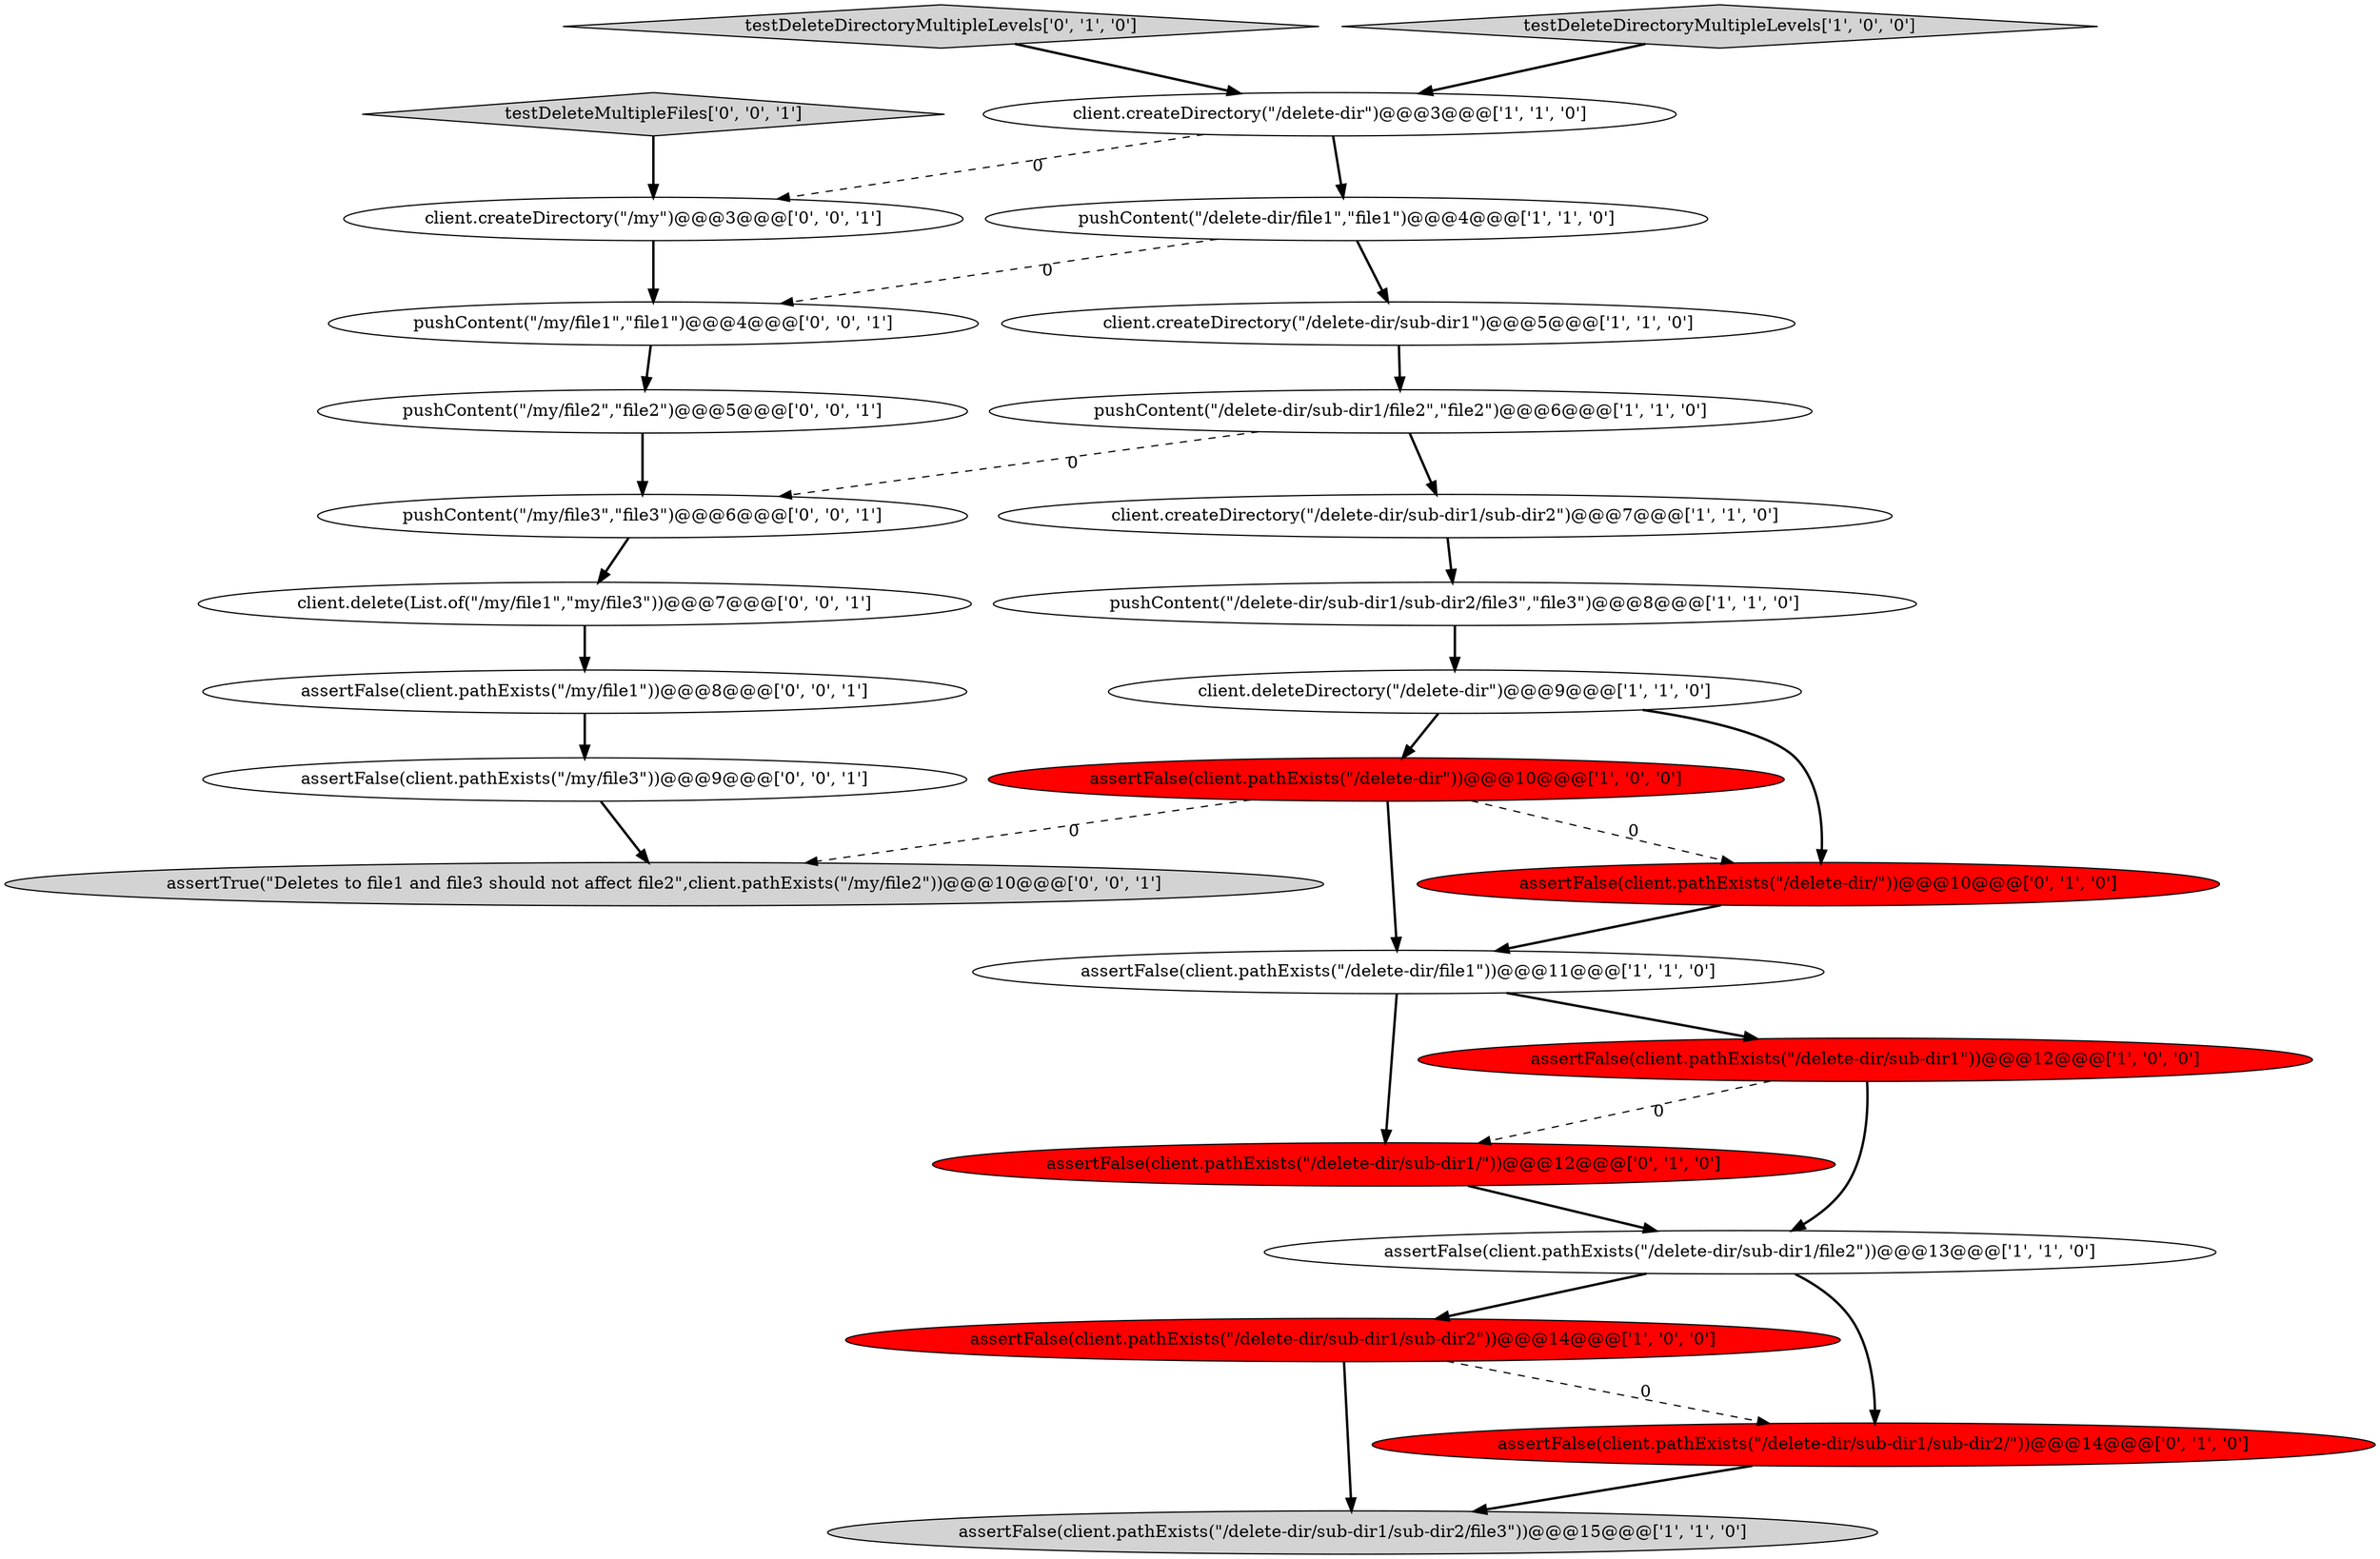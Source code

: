 digraph {
25 [style = filled, label = "assertFalse(client.pathExists(\"/my/file3\"))@@@9@@@['0', '0', '1']", fillcolor = white, shape = ellipse image = "AAA0AAABBB3BBB"];
19 [style = filled, label = "assertFalse(client.pathExists(\"/my/file1\"))@@@8@@@['0', '0', '1']", fillcolor = white, shape = ellipse image = "AAA0AAABBB3BBB"];
16 [style = filled, label = "assertFalse(client.pathExists(\"/delete-dir/sub-dir1/\"))@@@12@@@['0', '1', '0']", fillcolor = red, shape = ellipse image = "AAA1AAABBB2BBB"];
13 [style = filled, label = "client.createDirectory(\"/delete-dir\")@@@3@@@['1', '1', '0']", fillcolor = white, shape = ellipse image = "AAA0AAABBB1BBB"];
0 [style = filled, label = "assertFalse(client.pathExists(\"/delete-dir/sub-dir1\"))@@@12@@@['1', '0', '0']", fillcolor = red, shape = ellipse image = "AAA1AAABBB1BBB"];
20 [style = filled, label = "testDeleteMultipleFiles['0', '0', '1']", fillcolor = lightgray, shape = diamond image = "AAA0AAABBB3BBB"];
21 [style = filled, label = "client.delete(List.of(\"/my/file1\",\"my/file3\"))@@@7@@@['0', '0', '1']", fillcolor = white, shape = ellipse image = "AAA0AAABBB3BBB"];
4 [style = filled, label = "assertFalse(client.pathExists(\"/delete-dir/sub-dir1/sub-dir2\"))@@@14@@@['1', '0', '0']", fillcolor = red, shape = ellipse image = "AAA1AAABBB1BBB"];
5 [style = filled, label = "pushContent(\"/delete-dir/file1\",\"file1\")@@@4@@@['1', '1', '0']", fillcolor = white, shape = ellipse image = "AAA0AAABBB1BBB"];
17 [style = filled, label = "testDeleteDirectoryMultipleLevels['0', '1', '0']", fillcolor = lightgray, shape = diamond image = "AAA0AAABBB2BBB"];
6 [style = filled, label = "client.deleteDirectory(\"/delete-dir\")@@@9@@@['1', '1', '0']", fillcolor = white, shape = ellipse image = "AAA0AAABBB1BBB"];
10 [style = filled, label = "assertFalse(client.pathExists(\"/delete-dir/sub-dir1/file2\"))@@@13@@@['1', '1', '0']", fillcolor = white, shape = ellipse image = "AAA0AAABBB1BBB"];
3 [style = filled, label = "pushContent(\"/delete-dir/sub-dir1/sub-dir2/file3\",\"file3\")@@@8@@@['1', '1', '0']", fillcolor = white, shape = ellipse image = "AAA0AAABBB1BBB"];
1 [style = filled, label = "client.createDirectory(\"/delete-dir/sub-dir1\")@@@5@@@['1', '1', '0']", fillcolor = white, shape = ellipse image = "AAA0AAABBB1BBB"];
7 [style = filled, label = "assertFalse(client.pathExists(\"/delete-dir/sub-dir1/sub-dir2/file3\"))@@@15@@@['1', '1', '0']", fillcolor = lightgray, shape = ellipse image = "AAA0AAABBB1BBB"];
11 [style = filled, label = "assertFalse(client.pathExists(\"/delete-dir\"))@@@10@@@['1', '0', '0']", fillcolor = red, shape = ellipse image = "AAA1AAABBB1BBB"];
14 [style = filled, label = "assertFalse(client.pathExists(\"/delete-dir/sub-dir1/sub-dir2/\"))@@@14@@@['0', '1', '0']", fillcolor = red, shape = ellipse image = "AAA1AAABBB2BBB"];
9 [style = filled, label = "client.createDirectory(\"/delete-dir/sub-dir1/sub-dir2\")@@@7@@@['1', '1', '0']", fillcolor = white, shape = ellipse image = "AAA0AAABBB1BBB"];
24 [style = filled, label = "pushContent(\"/my/file1\",\"file1\")@@@4@@@['0', '0', '1']", fillcolor = white, shape = ellipse image = "AAA0AAABBB3BBB"];
18 [style = filled, label = "pushContent(\"/my/file3\",\"file3\")@@@6@@@['0', '0', '1']", fillcolor = white, shape = ellipse image = "AAA0AAABBB3BBB"];
8 [style = filled, label = "pushContent(\"/delete-dir/sub-dir1/file2\",\"file2\")@@@6@@@['1', '1', '0']", fillcolor = white, shape = ellipse image = "AAA0AAABBB1BBB"];
2 [style = filled, label = "assertFalse(client.pathExists(\"/delete-dir/file1\"))@@@11@@@['1', '1', '0']", fillcolor = white, shape = ellipse image = "AAA0AAABBB1BBB"];
12 [style = filled, label = "testDeleteDirectoryMultipleLevels['1', '0', '0']", fillcolor = lightgray, shape = diamond image = "AAA0AAABBB1BBB"];
22 [style = filled, label = "pushContent(\"/my/file2\",\"file2\")@@@5@@@['0', '0', '1']", fillcolor = white, shape = ellipse image = "AAA0AAABBB3BBB"];
26 [style = filled, label = "assertTrue(\"Deletes to file1 and file3 should not affect file2\",client.pathExists(\"/my/file2\"))@@@10@@@['0', '0', '1']", fillcolor = lightgray, shape = ellipse image = "AAA0AAABBB3BBB"];
23 [style = filled, label = "client.createDirectory(\"/my\")@@@3@@@['0', '0', '1']", fillcolor = white, shape = ellipse image = "AAA0AAABBB3BBB"];
15 [style = filled, label = "assertFalse(client.pathExists(\"/delete-dir/\"))@@@10@@@['0', '1', '0']", fillcolor = red, shape = ellipse image = "AAA1AAABBB2BBB"];
15->2 [style = bold, label=""];
1->8 [style = bold, label=""];
21->19 [style = bold, label=""];
10->14 [style = bold, label=""];
16->10 [style = bold, label=""];
11->15 [style = dashed, label="0"];
11->26 [style = dashed, label="0"];
0->16 [style = dashed, label="0"];
5->24 [style = dashed, label="0"];
3->6 [style = bold, label=""];
24->22 [style = bold, label=""];
13->23 [style = dashed, label="0"];
11->2 [style = bold, label=""];
4->7 [style = bold, label=""];
6->15 [style = bold, label=""];
19->25 [style = bold, label=""];
14->7 [style = bold, label=""];
12->13 [style = bold, label=""];
5->1 [style = bold, label=""];
0->10 [style = bold, label=""];
2->0 [style = bold, label=""];
23->24 [style = bold, label=""];
22->18 [style = bold, label=""];
20->23 [style = bold, label=""];
6->11 [style = bold, label=""];
25->26 [style = bold, label=""];
8->9 [style = bold, label=""];
10->4 [style = bold, label=""];
13->5 [style = bold, label=""];
9->3 [style = bold, label=""];
8->18 [style = dashed, label="0"];
4->14 [style = dashed, label="0"];
17->13 [style = bold, label=""];
18->21 [style = bold, label=""];
2->16 [style = bold, label=""];
}
